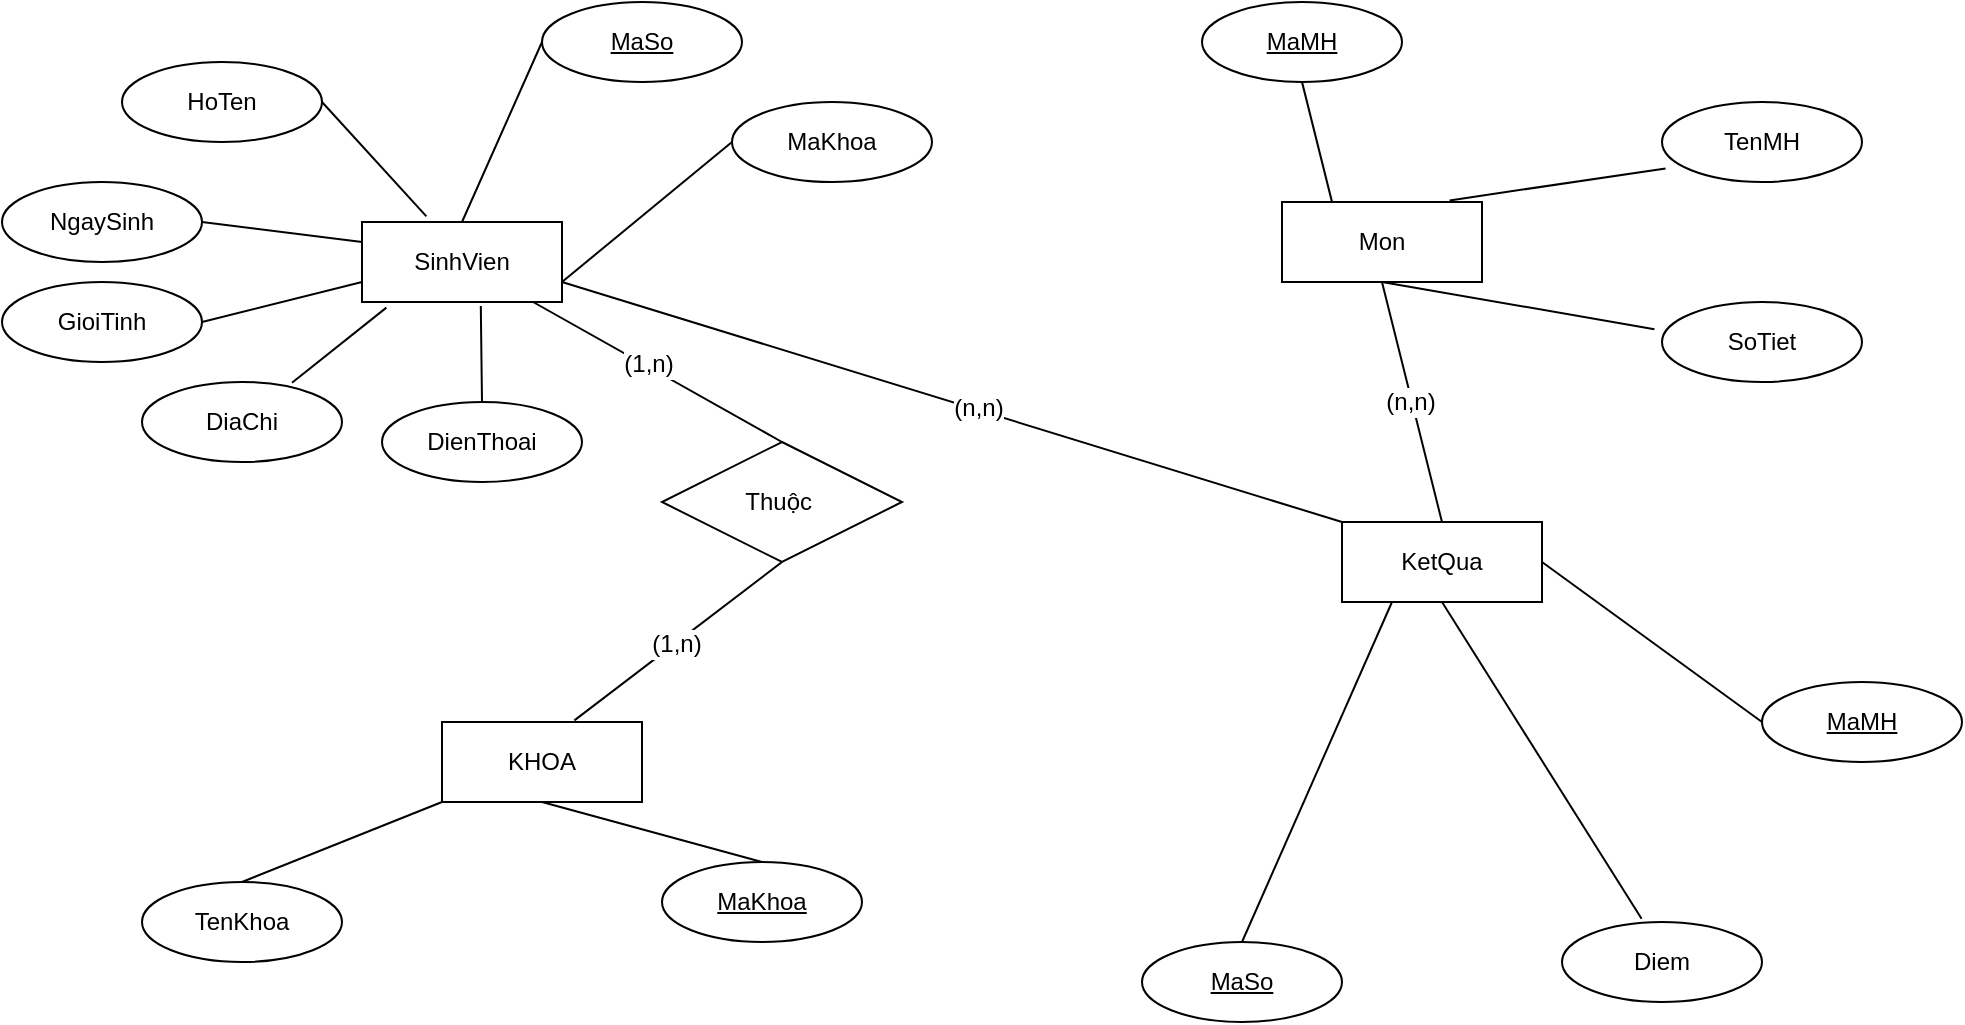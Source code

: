 <mxfile version="24.4.0" type="github">
  <diagram id="R2lEEEUBdFMjLlhIrx00" name="Page-1">
    <mxGraphModel dx="1097" dy="528" grid="1" gridSize="10" guides="1" tooltips="1" connect="1" arrows="1" fold="1" page="1" pageScale="1" pageWidth="850" pageHeight="1100" math="0" shadow="0" extFonts="Permanent Marker^https://fonts.googleapis.com/css?family=Permanent+Marker">
      <root>
        <mxCell id="0" />
        <mxCell id="1" parent="0" />
        <mxCell id="QVCUd0b25rxdbD5U4Ssb-1" value="SinhVien" style="whiteSpace=wrap;html=1;align=center;" parent="1" vertex="1">
          <mxGeometry x="190" y="120" width="100" height="40" as="geometry" />
        </mxCell>
        <mxCell id="QVCUd0b25rxdbD5U4Ssb-2" value="HoTen" style="ellipse;whiteSpace=wrap;html=1;align=center;" parent="1" vertex="1">
          <mxGeometry x="70" y="40" width="100" height="40" as="geometry" />
        </mxCell>
        <mxCell id="QVCUd0b25rxdbD5U4Ssb-3" value="MaSo" style="ellipse;whiteSpace=wrap;html=1;align=center;fontStyle=4;" parent="1" vertex="1">
          <mxGeometry x="280" y="10" width="100" height="40" as="geometry" />
        </mxCell>
        <mxCell id="QVCUd0b25rxdbD5U4Ssb-4" value="GioiTinh" style="ellipse;whiteSpace=wrap;html=1;align=center;" parent="1" vertex="1">
          <mxGeometry x="10" y="150" width="100" height="40" as="geometry" />
        </mxCell>
        <mxCell id="QVCUd0b25rxdbD5U4Ssb-5" value="DienThoai" style="ellipse;whiteSpace=wrap;html=1;align=center;" parent="1" vertex="1">
          <mxGeometry x="200" y="210" width="100" height="40" as="geometry" />
        </mxCell>
        <mxCell id="QVCUd0b25rxdbD5U4Ssb-6" value="DiaChi" style="ellipse;whiteSpace=wrap;html=1;align=center;" parent="1" vertex="1">
          <mxGeometry x="80" y="200" width="100" height="40" as="geometry" />
        </mxCell>
        <mxCell id="QVCUd0b25rxdbD5U4Ssb-7" value="MaKhoa" style="ellipse;whiteSpace=wrap;html=1;align=center;" parent="1" vertex="1">
          <mxGeometry x="375" y="60" width="100" height="40" as="geometry" />
        </mxCell>
        <mxCell id="QVCUd0b25rxdbD5U4Ssb-8" value="NgaySinh" style="ellipse;whiteSpace=wrap;html=1;align=center;" parent="1" vertex="1">
          <mxGeometry x="10" y="100" width="100" height="40" as="geometry" />
        </mxCell>
        <mxCell id="QVCUd0b25rxdbD5U4Ssb-9" value="Mon" style="whiteSpace=wrap;html=1;align=center;" parent="1" vertex="1">
          <mxGeometry x="650" y="110" width="100" height="40" as="geometry" />
        </mxCell>
        <mxCell id="QVCUd0b25rxdbD5U4Ssb-10" value="MaMH" style="ellipse;whiteSpace=wrap;html=1;align=center;fontStyle=4;" parent="1" vertex="1">
          <mxGeometry x="610" y="10" width="100" height="40" as="geometry" />
        </mxCell>
        <mxCell id="QVCUd0b25rxdbD5U4Ssb-11" value="TenMH" style="ellipse;whiteSpace=wrap;html=1;align=center;" parent="1" vertex="1">
          <mxGeometry x="840" y="60" width="100" height="40" as="geometry" />
        </mxCell>
        <mxCell id="QVCUd0b25rxdbD5U4Ssb-12" value="SoTiet" style="ellipse;whiteSpace=wrap;html=1;align=center;" parent="1" vertex="1">
          <mxGeometry x="840" y="160" width="100" height="40" as="geometry" />
        </mxCell>
        <mxCell id="QVCUd0b25rxdbD5U4Ssb-13" value="KHOA" style="whiteSpace=wrap;html=1;align=center;" parent="1" vertex="1">
          <mxGeometry x="230" y="370" width="100" height="40" as="geometry" />
        </mxCell>
        <mxCell id="QVCUd0b25rxdbD5U4Ssb-14" value="TenKhoa" style="ellipse;whiteSpace=wrap;html=1;align=center;" parent="1" vertex="1">
          <mxGeometry x="80" y="450" width="100" height="40" as="geometry" />
        </mxCell>
        <mxCell id="QVCUd0b25rxdbD5U4Ssb-15" value="MaKhoa" style="ellipse;whiteSpace=wrap;html=1;align=center;fontStyle=4;" parent="1" vertex="1">
          <mxGeometry x="340" y="440" width="100" height="40" as="geometry" />
        </mxCell>
        <mxCell id="QVCUd0b25rxdbD5U4Ssb-16" value="KetQua" style="whiteSpace=wrap;html=1;align=center;" parent="1" vertex="1">
          <mxGeometry x="680" y="270" width="100" height="40" as="geometry" />
        </mxCell>
        <mxCell id="QVCUd0b25rxdbD5U4Ssb-17" value="MaSo" style="ellipse;whiteSpace=wrap;html=1;align=center;fontStyle=4;" parent="1" vertex="1">
          <mxGeometry x="580" y="480" width="100" height="40" as="geometry" />
        </mxCell>
        <mxCell id="QVCUd0b25rxdbD5U4Ssb-18" value="MaMH" style="ellipse;whiteSpace=wrap;html=1;align=center;fontStyle=4;" parent="1" vertex="1">
          <mxGeometry x="890" y="350" width="100" height="40" as="geometry" />
        </mxCell>
        <mxCell id="QVCUd0b25rxdbD5U4Ssb-19" value="Diem" style="ellipse;whiteSpace=wrap;html=1;align=center;" parent="1" vertex="1">
          <mxGeometry x="790" y="470" width="100" height="40" as="geometry" />
        </mxCell>
        <mxCell id="QVCUd0b25rxdbD5U4Ssb-21" value="" style="endArrow=none;html=1;rounded=0;fontSize=12;startSize=8;endSize=8;curved=1;entryX=0;entryY=0.5;entryDx=0;entryDy=0;exitX=0.5;exitY=0;exitDx=0;exitDy=0;" parent="1" source="QVCUd0b25rxdbD5U4Ssb-1" target="QVCUd0b25rxdbD5U4Ssb-3" edge="1">
          <mxGeometry relative="1" as="geometry">
            <mxPoint x="190" y="140" as="sourcePoint" />
            <mxPoint x="350" y="140" as="targetPoint" />
          </mxGeometry>
        </mxCell>
        <mxCell id="QVCUd0b25rxdbD5U4Ssb-22" value="" style="endArrow=none;html=1;rounded=0;fontSize=12;startSize=8;endSize=8;curved=1;entryX=1;entryY=0.5;entryDx=0;entryDy=0;exitX=0.322;exitY=-0.07;exitDx=0;exitDy=0;exitPerimeter=0;" parent="1" source="QVCUd0b25rxdbD5U4Ssb-1" target="QVCUd0b25rxdbD5U4Ssb-2" edge="1">
          <mxGeometry relative="1" as="geometry">
            <mxPoint x="230" y="130" as="sourcePoint" />
            <mxPoint x="290" y="40" as="targetPoint" />
          </mxGeometry>
        </mxCell>
        <mxCell id="QVCUd0b25rxdbD5U4Ssb-24" value="" style="endArrow=none;html=1;rounded=0;fontSize=12;startSize=8;endSize=8;curved=1;entryX=0;entryY=0.25;entryDx=0;entryDy=0;exitX=1;exitY=0.5;exitDx=0;exitDy=0;" parent="1" source="QVCUd0b25rxdbD5U4Ssb-8" target="QVCUd0b25rxdbD5U4Ssb-1" edge="1">
          <mxGeometry relative="1" as="geometry">
            <mxPoint x="240" y="140" as="sourcePoint" />
            <mxPoint x="300" y="50" as="targetPoint" />
          </mxGeometry>
        </mxCell>
        <mxCell id="QVCUd0b25rxdbD5U4Ssb-25" value="" style="endArrow=none;html=1;rounded=0;fontSize=12;startSize=8;endSize=8;curved=1;entryX=1;entryY=0.5;entryDx=0;entryDy=0;exitX=0;exitY=0.75;exitDx=0;exitDy=0;" parent="1" source="QVCUd0b25rxdbD5U4Ssb-1" target="QVCUd0b25rxdbD5U4Ssb-4" edge="1">
          <mxGeometry relative="1" as="geometry">
            <mxPoint x="250" y="150" as="sourcePoint" />
            <mxPoint x="310" y="60" as="targetPoint" />
          </mxGeometry>
        </mxCell>
        <mxCell id="QVCUd0b25rxdbD5U4Ssb-26" value="" style="endArrow=none;html=1;rounded=0;fontSize=12;startSize=8;endSize=8;curved=1;entryX=0.122;entryY=1.07;entryDx=0;entryDy=0;exitX=0.75;exitY=0.01;exitDx=0;exitDy=0;exitPerimeter=0;entryPerimeter=0;" parent="1" source="QVCUd0b25rxdbD5U4Ssb-6" target="QVCUd0b25rxdbD5U4Ssb-1" edge="1">
          <mxGeometry relative="1" as="geometry">
            <mxPoint x="260" y="160" as="sourcePoint" />
            <mxPoint x="320" y="70" as="targetPoint" />
          </mxGeometry>
        </mxCell>
        <mxCell id="QVCUd0b25rxdbD5U4Ssb-27" value="" style="endArrow=none;html=1;rounded=0;fontSize=12;startSize=8;endSize=8;curved=1;entryX=0;entryY=0.5;entryDx=0;entryDy=0;exitX=1;exitY=0.75;exitDx=0;exitDy=0;" parent="1" source="QVCUd0b25rxdbD5U4Ssb-1" target="QVCUd0b25rxdbD5U4Ssb-7" edge="1">
          <mxGeometry relative="1" as="geometry">
            <mxPoint x="270" y="170" as="sourcePoint" />
            <mxPoint x="330" y="80" as="targetPoint" />
          </mxGeometry>
        </mxCell>
        <mxCell id="QVCUd0b25rxdbD5U4Ssb-28" value="" style="endArrow=none;html=1;rounded=0;fontSize=12;startSize=8;endSize=8;curved=1;entryX=0.5;entryY=0;entryDx=0;entryDy=0;exitX=0.594;exitY=1.05;exitDx=0;exitDy=0;exitPerimeter=0;" parent="1" source="QVCUd0b25rxdbD5U4Ssb-1" target="QVCUd0b25rxdbD5U4Ssb-5" edge="1">
          <mxGeometry relative="1" as="geometry">
            <mxPoint x="280" y="180" as="sourcePoint" />
            <mxPoint x="340" y="90" as="targetPoint" />
          </mxGeometry>
        </mxCell>
        <mxCell id="QVCUd0b25rxdbD5U4Ssb-29" value="" style="endArrow=none;html=1;rounded=0;fontSize=12;startSize=8;endSize=8;curved=1;entryX=0.25;entryY=0;entryDx=0;entryDy=0;exitX=0.5;exitY=1;exitDx=0;exitDy=0;" parent="1" source="QVCUd0b25rxdbD5U4Ssb-10" target="QVCUd0b25rxdbD5U4Ssb-9" edge="1">
          <mxGeometry relative="1" as="geometry">
            <mxPoint x="391" y="208.4" as="sourcePoint" />
            <mxPoint x="740" y="150.0" as="targetPoint" />
          </mxGeometry>
        </mxCell>
        <mxCell id="QVCUd0b25rxdbD5U4Ssb-30" value="" style="endArrow=none;html=1;rounded=0;fontSize=12;startSize=8;endSize=8;curved=1;entryX=0.838;entryY=-0.02;entryDx=0;entryDy=0;exitX=0.018;exitY=0.83;exitDx=0;exitDy=0;exitPerimeter=0;entryPerimeter=0;" parent="1" source="QVCUd0b25rxdbD5U4Ssb-11" target="QVCUd0b25rxdbD5U4Ssb-9" edge="1">
          <mxGeometry relative="1" as="geometry">
            <mxPoint x="626" y="128" as="sourcePoint" />
            <mxPoint x="655" y="220" as="targetPoint" />
          </mxGeometry>
        </mxCell>
        <mxCell id="QVCUd0b25rxdbD5U4Ssb-31" value="" style="endArrow=none;html=1;rounded=0;fontSize=12;startSize=8;endSize=8;curved=1;entryX=-0.038;entryY=0.34;entryDx=0;entryDy=0;exitX=0.5;exitY=1;exitDx=0;exitDy=0;entryPerimeter=0;" parent="1" source="QVCUd0b25rxdbD5U4Ssb-9" target="QVCUd0b25rxdbD5U4Ssb-12" edge="1">
          <mxGeometry relative="1" as="geometry">
            <mxPoint x="636" y="138" as="sourcePoint" />
            <mxPoint x="665" y="230" as="targetPoint" />
          </mxGeometry>
        </mxCell>
        <mxCell id="QVCUd0b25rxdbD5U4Ssb-35" value="" style="endArrow=none;html=1;rounded=0;fontSize=12;startSize=8;endSize=8;curved=1;entryX=0.5;entryY=0;entryDx=0;entryDy=0;exitX=0.25;exitY=1;exitDx=0;exitDy=0;" parent="1" source="QVCUd0b25rxdbD5U4Ssb-16" target="QVCUd0b25rxdbD5U4Ssb-17" edge="1">
          <mxGeometry relative="1" as="geometry">
            <mxPoint x="440" y="440" as="sourcePoint" />
            <mxPoint x="600" y="440" as="targetPoint" />
          </mxGeometry>
        </mxCell>
        <mxCell id="QVCUd0b25rxdbD5U4Ssb-36" value="" style="endArrow=none;html=1;rounded=0;fontSize=12;startSize=8;endSize=8;curved=1;exitX=1;exitY=0.5;exitDx=0;exitDy=0;entryX=0;entryY=0.5;entryDx=0;entryDy=0;" parent="1" source="QVCUd0b25rxdbD5U4Ssb-16" target="QVCUd0b25rxdbD5U4Ssb-18" edge="1">
          <mxGeometry relative="1" as="geometry">
            <mxPoint x="700" y="450" as="sourcePoint" />
            <mxPoint x="860" y="450" as="targetPoint" />
          </mxGeometry>
        </mxCell>
        <mxCell id="QVCUd0b25rxdbD5U4Ssb-37" value="" style="endArrow=none;html=1;rounded=0;fontSize=12;startSize=8;endSize=8;curved=1;entryX=0.5;entryY=1;entryDx=0;entryDy=0;exitX=0.398;exitY=-0.04;exitDx=0;exitDy=0;exitPerimeter=0;" parent="1" source="QVCUd0b25rxdbD5U4Ssb-19" target="QVCUd0b25rxdbD5U4Ssb-16" edge="1">
          <mxGeometry relative="1" as="geometry">
            <mxPoint x="420" y="530" as="sourcePoint" />
            <mxPoint x="580" y="530" as="targetPoint" />
          </mxGeometry>
        </mxCell>
        <mxCell id="QVCUd0b25rxdbD5U4Ssb-38" value="" style="endArrow=none;html=1;rounded=0;fontSize=12;startSize=8;endSize=8;curved=1;exitX=0.5;exitY=0;exitDx=0;exitDy=0;entryX=0;entryY=1;entryDx=0;entryDy=0;" parent="1" source="QVCUd0b25rxdbD5U4Ssb-14" target="QVCUd0b25rxdbD5U4Ssb-13" edge="1">
          <mxGeometry relative="1" as="geometry">
            <mxPoint x="60" y="410" as="sourcePoint" />
            <mxPoint x="220" y="410" as="targetPoint" />
          </mxGeometry>
        </mxCell>
        <mxCell id="QVCUd0b25rxdbD5U4Ssb-39" value="" style="endArrow=none;html=1;rounded=0;fontSize=12;startSize=8;endSize=8;curved=1;exitX=0.5;exitY=0;exitDx=0;exitDy=0;entryX=0.5;entryY=1;entryDx=0;entryDy=0;" parent="1" source="QVCUd0b25rxdbD5U4Ssb-15" target="QVCUd0b25rxdbD5U4Ssb-13" edge="1">
          <mxGeometry relative="1" as="geometry">
            <mxPoint x="20" y="550" as="sourcePoint" />
            <mxPoint x="180" y="550" as="targetPoint" />
          </mxGeometry>
        </mxCell>
        <mxCell id="F_XIfEHPYfaYC8NBup9B-3" value="Thuộc&amp;nbsp;" style="shape=rhombus;perimeter=rhombusPerimeter;whiteSpace=wrap;html=1;align=center;" vertex="1" parent="1">
          <mxGeometry x="340" y="230" width="120" height="60" as="geometry" />
        </mxCell>
        <mxCell id="F_XIfEHPYfaYC8NBup9B-4" value="" style="endArrow=none;html=1;rounded=0;fontSize=12;startSize=8;endSize=8;curved=1;entryX=0.5;entryY=0;entryDx=0;entryDy=0;" edge="1" parent="1" source="QVCUd0b25rxdbD5U4Ssb-1" target="F_XIfEHPYfaYC8NBup9B-3">
          <mxGeometry relative="1" as="geometry">
            <mxPoint x="340" y="160" as="sourcePoint" />
            <mxPoint x="500" y="160" as="targetPoint" />
          </mxGeometry>
        </mxCell>
        <mxCell id="F_XIfEHPYfaYC8NBup9B-6" value="(1,n)" style="edgeLabel;html=1;align=center;verticalAlign=middle;resizable=0;points=[];fontSize=12;" vertex="1" connectable="0" parent="F_XIfEHPYfaYC8NBup9B-4">
          <mxGeometry x="-0.097" y="1" relative="1" as="geometry">
            <mxPoint as="offset" />
          </mxGeometry>
        </mxCell>
        <mxCell id="F_XIfEHPYfaYC8NBup9B-5" value="" style="endArrow=none;html=1;rounded=0;fontSize=12;startSize=8;endSize=8;curved=1;exitX=0.662;exitY=-0.02;exitDx=0;exitDy=0;exitPerimeter=0;entryX=0.5;entryY=1;entryDx=0;entryDy=0;" edge="1" parent="1" source="QVCUd0b25rxdbD5U4Ssb-13" target="F_XIfEHPYfaYC8NBup9B-3">
          <mxGeometry relative="1" as="geometry">
            <mxPoint x="350" y="320" as="sourcePoint" />
            <mxPoint x="510" y="320" as="targetPoint" />
          </mxGeometry>
        </mxCell>
        <mxCell id="F_XIfEHPYfaYC8NBup9B-7" value="(1,n)" style="edgeLabel;html=1;align=center;verticalAlign=middle;resizable=0;points=[];fontSize=12;" vertex="1" connectable="0" parent="F_XIfEHPYfaYC8NBup9B-5">
          <mxGeometry x="-0.02" relative="1" as="geometry">
            <mxPoint as="offset" />
          </mxGeometry>
        </mxCell>
        <mxCell id="F_XIfEHPYfaYC8NBup9B-8" value="" style="endArrow=none;html=1;rounded=0;fontSize=12;startSize=8;endSize=8;curved=1;exitX=1;exitY=0.75;exitDx=0;exitDy=0;entryX=0;entryY=0;entryDx=0;entryDy=0;" edge="1" parent="1" source="QVCUd0b25rxdbD5U4Ssb-1" target="QVCUd0b25rxdbD5U4Ssb-16">
          <mxGeometry relative="1" as="geometry">
            <mxPoint x="470" y="210" as="sourcePoint" />
            <mxPoint x="690" y="360" as="targetPoint" />
          </mxGeometry>
        </mxCell>
        <mxCell id="F_XIfEHPYfaYC8NBup9B-11" value="(n,n)" style="edgeLabel;html=1;align=center;verticalAlign=middle;resizable=0;points=[];fontSize=12;" vertex="1" connectable="0" parent="F_XIfEHPYfaYC8NBup9B-8">
          <mxGeometry x="0.068" y="1" relative="1" as="geometry">
            <mxPoint x="-1" as="offset" />
          </mxGeometry>
        </mxCell>
        <mxCell id="F_XIfEHPYfaYC8NBup9B-9" value="" style="endArrow=none;html=1;rounded=0;fontSize=12;startSize=8;endSize=8;curved=1;exitX=0.5;exitY=1;exitDx=0;exitDy=0;entryX=0.5;entryY=0;entryDx=0;entryDy=0;" edge="1" parent="1" source="QVCUd0b25rxdbD5U4Ssb-9" target="QVCUd0b25rxdbD5U4Ssb-16">
          <mxGeometry relative="1" as="geometry">
            <mxPoint x="700" y="160" as="sourcePoint" />
            <mxPoint x="630" y="140" as="targetPoint" />
          </mxGeometry>
        </mxCell>
        <mxCell id="F_XIfEHPYfaYC8NBup9B-12" value="(n,n)" style="edgeLabel;html=1;align=center;verticalAlign=middle;resizable=0;points=[];fontSize=12;" vertex="1" connectable="0" parent="F_XIfEHPYfaYC8NBup9B-9">
          <mxGeometry x="-0.016" y="-1" relative="1" as="geometry">
            <mxPoint as="offset" />
          </mxGeometry>
        </mxCell>
      </root>
    </mxGraphModel>
  </diagram>
</mxfile>
